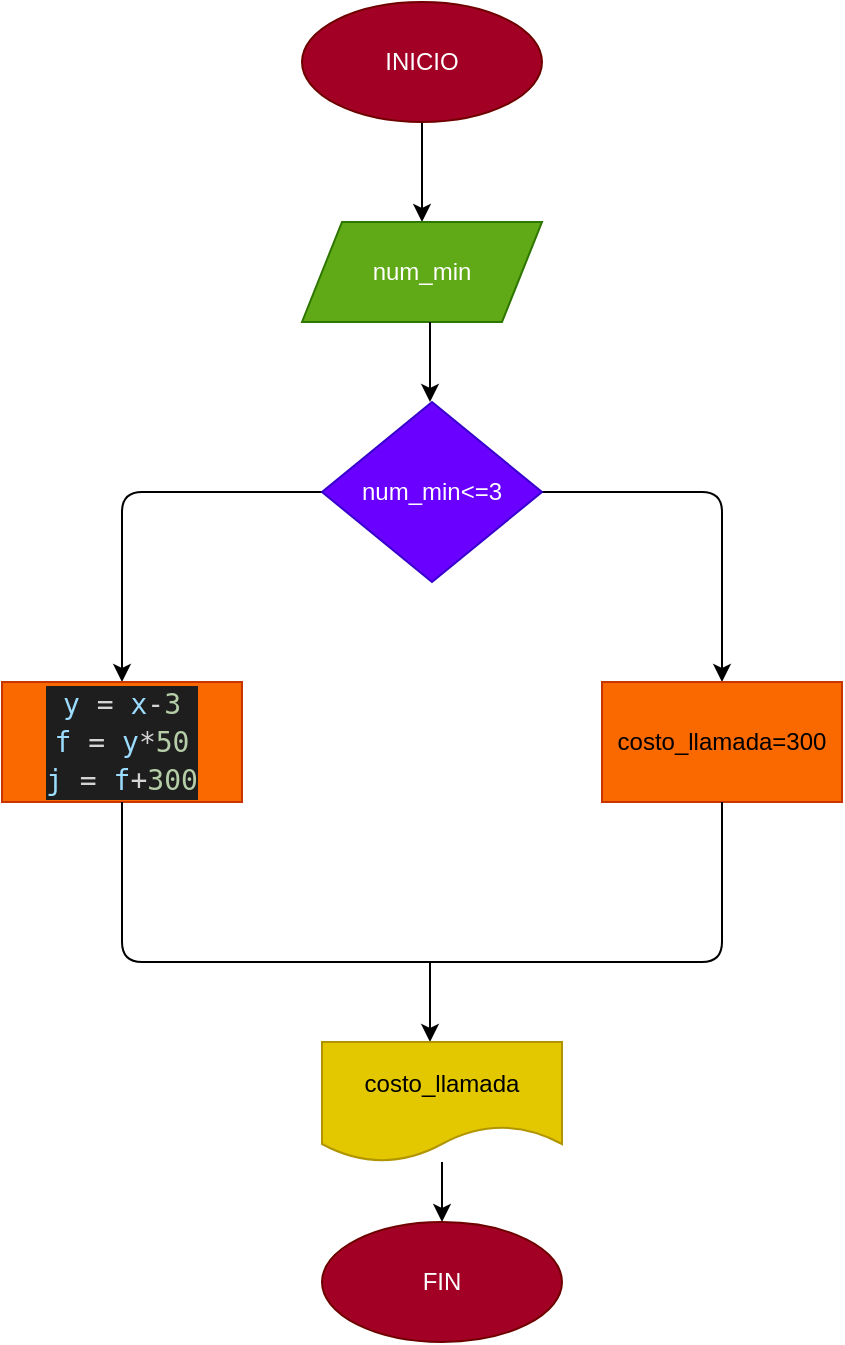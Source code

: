 <mxfile>
    <diagram id="5lmduI2zYUffVHy4ahnp" name="Página-1">
        <mxGraphModel dx="816" dy="537" grid="1" gridSize="10" guides="1" tooltips="1" connect="1" arrows="1" fold="1" page="1" pageScale="1" pageWidth="827" pageHeight="1169" math="0" shadow="0">
            <root>
                <mxCell id="0"/>
                <mxCell id="1" parent="0"/>
                <mxCell id="3" style="edgeStyle=none;html=1;entryX=0.5;entryY=0;entryDx=0;entryDy=0;" edge="1" parent="1" source="2" target="4">
                    <mxGeometry relative="1" as="geometry">
                        <mxPoint x="410" y="150" as="targetPoint"/>
                        <Array as="points"/>
                    </mxGeometry>
                </mxCell>
                <mxCell id="2" value="INICIO" style="ellipse;whiteSpace=wrap;html=1;fillColor=#a20025;fontColor=#ffffff;strokeColor=#6F0000;" vertex="1" parent="1">
                    <mxGeometry x="350" y="140" width="120" height="60" as="geometry"/>
                </mxCell>
                <mxCell id="4" value="num_min" style="shape=parallelogram;perimeter=parallelogramPerimeter;whiteSpace=wrap;html=1;fixedSize=1;fillColor=#60a917;fontColor=#ffffff;strokeColor=#2D7600;" vertex="1" parent="1">
                    <mxGeometry x="350" y="250" width="120" height="50" as="geometry"/>
                </mxCell>
                <mxCell id="9" style="edgeStyle=none;html=1;" edge="1" parent="1">
                    <mxGeometry relative="1" as="geometry">
                        <mxPoint x="414" y="340" as="targetPoint"/>
                        <mxPoint x="414" y="300" as="sourcePoint"/>
                    </mxGeometry>
                </mxCell>
                <mxCell id="11" style="edgeStyle=none;html=1;" edge="1" parent="1" source="10">
                    <mxGeometry relative="1" as="geometry">
                        <mxPoint x="560" y="480" as="targetPoint"/>
                        <Array as="points">
                            <mxPoint x="560" y="385"/>
                        </Array>
                    </mxGeometry>
                </mxCell>
                <mxCell id="12" style="edgeStyle=none;html=1;" edge="1" parent="1" source="10">
                    <mxGeometry relative="1" as="geometry">
                        <mxPoint x="260" y="480" as="targetPoint"/>
                        <Array as="points">
                            <mxPoint x="260" y="385"/>
                        </Array>
                    </mxGeometry>
                </mxCell>
                <mxCell id="10" value="num_min&amp;lt;=3" style="rhombus;whiteSpace=wrap;html=1;fillColor=#6a00ff;fontColor=#ffffff;strokeColor=#3700CC;" vertex="1" parent="1">
                    <mxGeometry x="360" y="340" width="110" height="90" as="geometry"/>
                </mxCell>
                <mxCell id="13" value="costo_llamada=300" style="rounded=0;whiteSpace=wrap;html=1;fillColor=#fa6800;fontColor=#000000;strokeColor=#C73500;" vertex="1" parent="1">
                    <mxGeometry x="500" y="480" width="120" height="60" as="geometry"/>
                </mxCell>
                <mxCell id="14" value="&lt;div style=&quot;color: rgb(212, 212, 212); background-color: rgb(30, 30, 30); font-family: &amp;quot;Droid Sans Mono&amp;quot;, &amp;quot;monospace&amp;quot;, monospace; font-size: 14px; line-height: 19px;&quot;&gt;&lt;div&gt;&lt;span style=&quot;color: #9cdcfe;&quot;&gt;y&lt;/span&gt; = &lt;span style=&quot;color: #9cdcfe;&quot;&gt;x&lt;/span&gt;-&lt;span style=&quot;color: #b5cea8;&quot;&gt;3&lt;/span&gt;&lt;/div&gt;&lt;div&gt;    &lt;span style=&quot;color: #9cdcfe;&quot;&gt;f&lt;/span&gt; = &lt;span style=&quot;color: #9cdcfe;&quot;&gt;y&lt;/span&gt;*&lt;span style=&quot;color: #b5cea8;&quot;&gt;50&lt;/span&gt;&lt;/div&gt;&lt;div&gt;    &lt;span style=&quot;color: #9cdcfe;&quot;&gt;j&lt;/span&gt; = &lt;span style=&quot;color: #9cdcfe;&quot;&gt;f&lt;/span&gt;+&lt;span style=&quot;color: #b5cea8;&quot;&gt;300&lt;/span&gt;&lt;/div&gt;&lt;/div&gt;" style="rounded=0;whiteSpace=wrap;html=1;fillColor=#fa6800;fontColor=#000000;strokeColor=#C73500;" vertex="1" parent="1">
                    <mxGeometry x="200" y="480" width="120" height="60" as="geometry"/>
                </mxCell>
                <mxCell id="15" value="" style="endArrow=none;html=1;exitX=0.5;exitY=1;exitDx=0;exitDy=0;entryX=0.5;entryY=1;entryDx=0;entryDy=0;" edge="1" parent="1" source="14" target="13">
                    <mxGeometry width="50" height="50" relative="1" as="geometry">
                        <mxPoint x="390" y="430" as="sourcePoint"/>
                        <mxPoint x="440" y="380" as="targetPoint"/>
                        <Array as="points">
                            <mxPoint x="260" y="620"/>
                            <mxPoint x="410" y="620"/>
                            <mxPoint x="560" y="620"/>
                        </Array>
                    </mxGeometry>
                </mxCell>
                <mxCell id="16" value="" style="endArrow=classic;html=1;" edge="1" parent="1">
                    <mxGeometry width="50" height="50" relative="1" as="geometry">
                        <mxPoint x="414" y="620" as="sourcePoint"/>
                        <mxPoint x="414" y="660" as="targetPoint"/>
                    </mxGeometry>
                </mxCell>
                <mxCell id="18" style="edgeStyle=none;html=1;" edge="1" parent="1" source="17">
                    <mxGeometry relative="1" as="geometry">
                        <mxPoint x="420" y="750" as="targetPoint"/>
                    </mxGeometry>
                </mxCell>
                <mxCell id="17" value="costo_llamada" style="shape=document;whiteSpace=wrap;html=1;boundedLbl=1;fillColor=#e3c800;fontColor=#000000;strokeColor=#B09500;" vertex="1" parent="1">
                    <mxGeometry x="360" y="660" width="120" height="60" as="geometry"/>
                </mxCell>
                <mxCell id="19" value="FIN" style="ellipse;whiteSpace=wrap;html=1;fillColor=#a20025;fontColor=#ffffff;strokeColor=#6F0000;" vertex="1" parent="1">
                    <mxGeometry x="360" y="750" width="120" height="60" as="geometry"/>
                </mxCell>
            </root>
        </mxGraphModel>
    </diagram>
</mxfile>